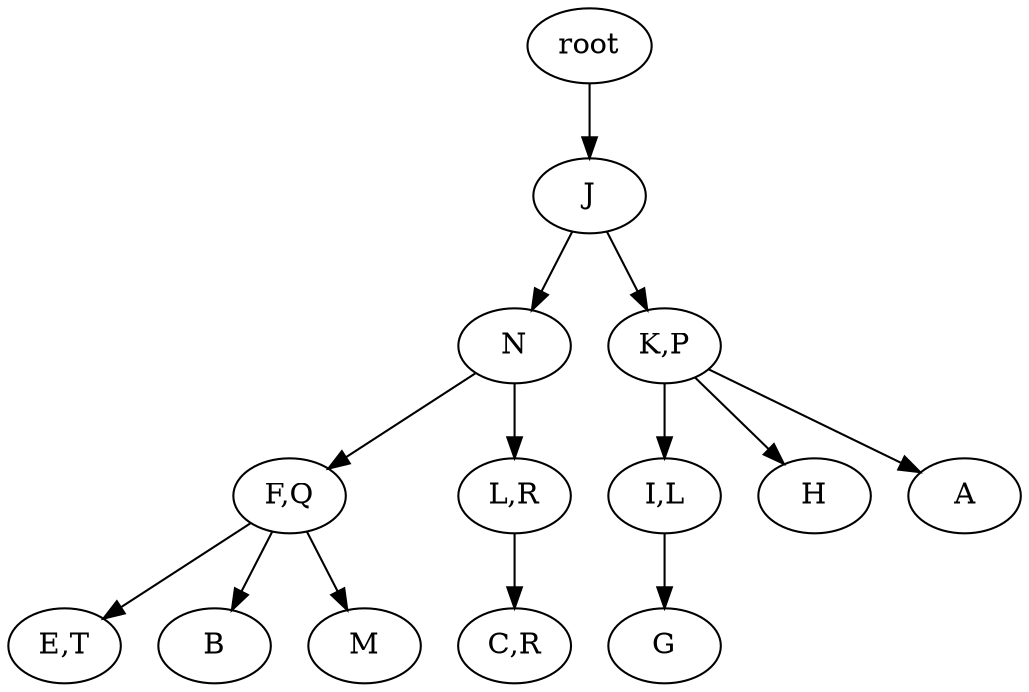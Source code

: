 strict digraph G {
	graph [name=G];
	0	 [label=root];
	2	 [label=J];
	0 -> 2;
	3	 [label=N];
	2 -> 3;
	4	 [label="K,P"];
	2 -> 4;
	5	 [label="F,Q"];
	3 -> 5;
	6	 [label="L,R"];
	3 -> 6;
	7	 [label="I,L"];
	4 -> 7;
	8	 [label=H];
	4 -> 8;
	9	 [label=A];
	4 -> 9;
	10	 [label="E,T"];
	5 -> 10;
	11	 [label=B];
	5 -> 11;
	12	 [label=M];
	5 -> 12;
	13	 [label="C,R"];
	6 -> 13;
	14	 [label=G];
	7 -> 14;
}
